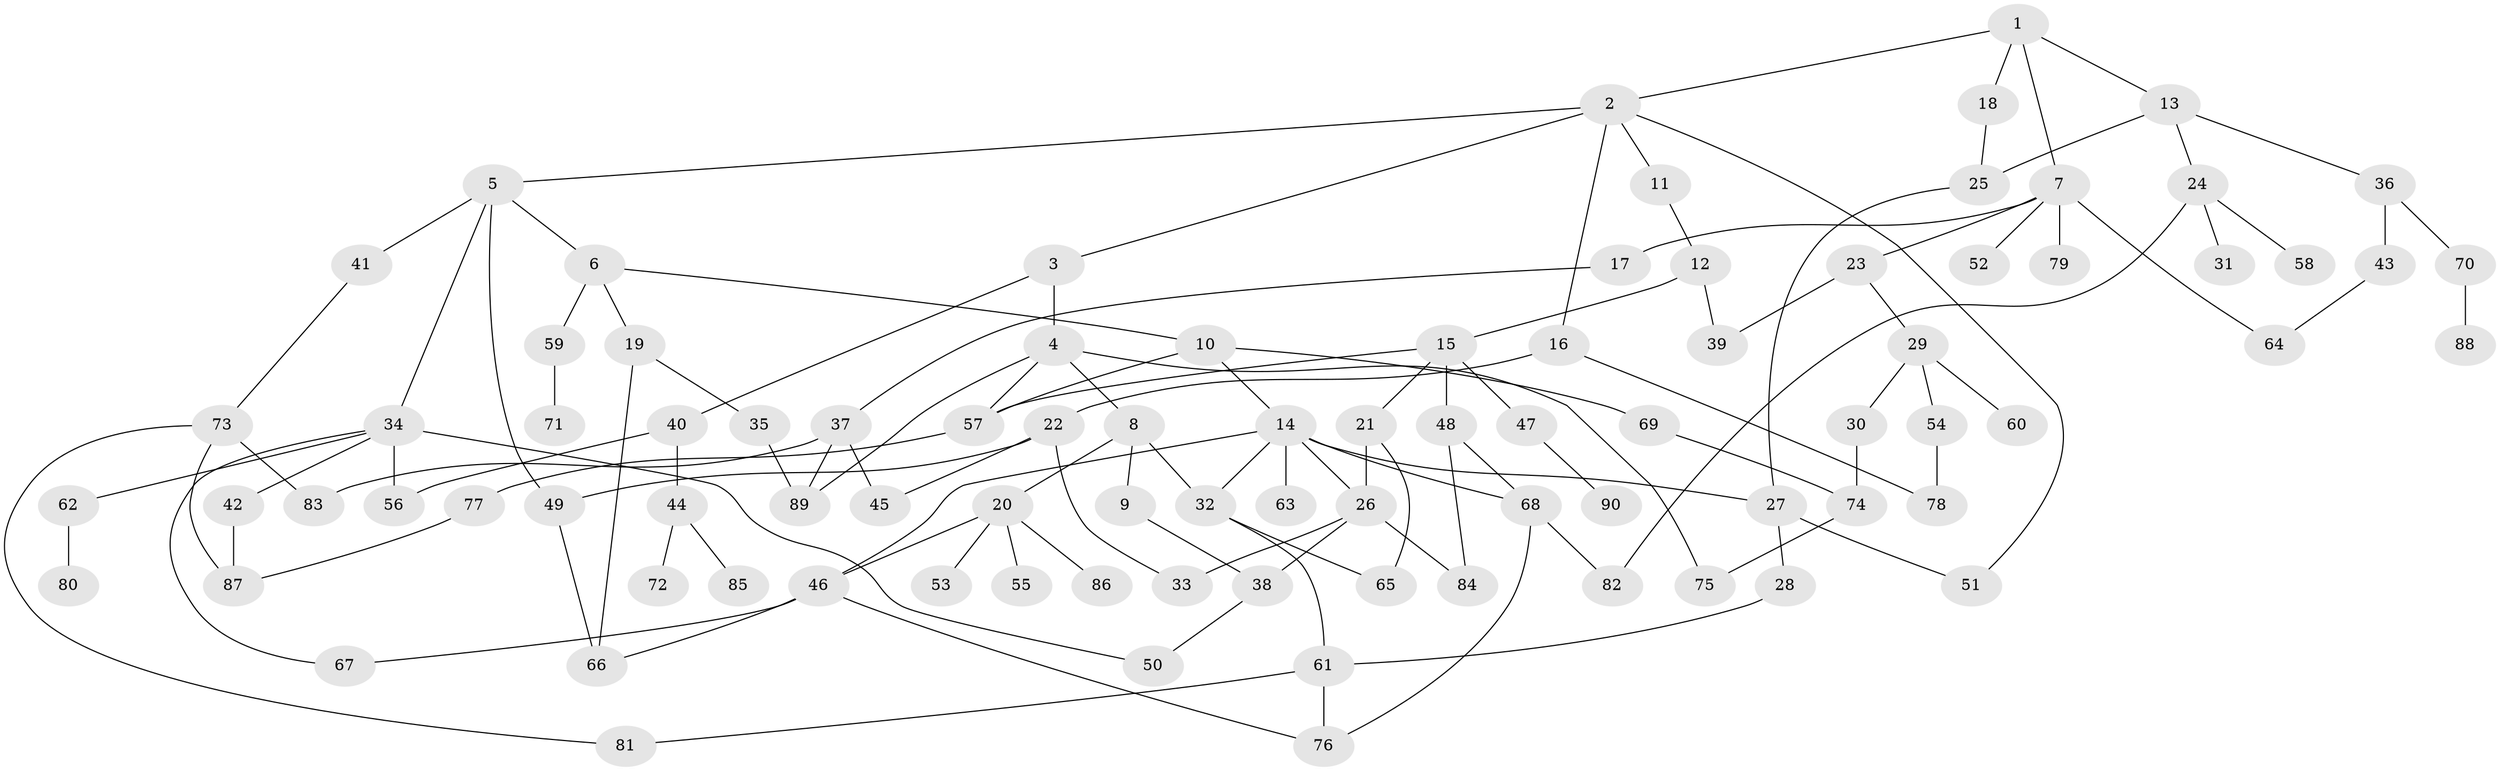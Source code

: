 // original degree distribution, {5: 0.1111111111111111, 6: 0.015873015873015872, 3: 0.19047619047619047, 7: 0.015873015873015872, 4: 0.07142857142857142, 2: 0.2698412698412698, 1: 0.31746031746031744, 8: 0.007936507936507936}
// Generated by graph-tools (version 1.1) at 2025/48/03/04/25 22:48:45]
// undirected, 90 vertices, 124 edges
graph export_dot {
  node [color=gray90,style=filled];
  1;
  2;
  3;
  4;
  5;
  6;
  7;
  8;
  9;
  10;
  11;
  12;
  13;
  14;
  15;
  16;
  17;
  18;
  19;
  20;
  21;
  22;
  23;
  24;
  25;
  26;
  27;
  28;
  29;
  30;
  31;
  32;
  33;
  34;
  35;
  36;
  37;
  38;
  39;
  40;
  41;
  42;
  43;
  44;
  45;
  46;
  47;
  48;
  49;
  50;
  51;
  52;
  53;
  54;
  55;
  56;
  57;
  58;
  59;
  60;
  61;
  62;
  63;
  64;
  65;
  66;
  67;
  68;
  69;
  70;
  71;
  72;
  73;
  74;
  75;
  76;
  77;
  78;
  79;
  80;
  81;
  82;
  83;
  84;
  85;
  86;
  87;
  88;
  89;
  90;
  1 -- 2 [weight=1.0];
  1 -- 7 [weight=1.0];
  1 -- 13 [weight=1.0];
  1 -- 18 [weight=1.0];
  2 -- 3 [weight=1.0];
  2 -- 5 [weight=1.0];
  2 -- 11 [weight=1.0];
  2 -- 16 [weight=1.0];
  2 -- 51 [weight=1.0];
  3 -- 4 [weight=1.0];
  3 -- 40 [weight=1.0];
  4 -- 8 [weight=1.0];
  4 -- 57 [weight=1.0];
  4 -- 75 [weight=1.0];
  4 -- 89 [weight=1.0];
  5 -- 6 [weight=1.0];
  5 -- 34 [weight=1.0];
  5 -- 41 [weight=1.0];
  5 -- 49 [weight=1.0];
  6 -- 10 [weight=1.0];
  6 -- 19 [weight=1.0];
  6 -- 59 [weight=1.0];
  7 -- 17 [weight=1.0];
  7 -- 23 [weight=1.0];
  7 -- 52 [weight=1.0];
  7 -- 64 [weight=1.0];
  7 -- 79 [weight=1.0];
  8 -- 9 [weight=1.0];
  8 -- 20 [weight=1.0];
  8 -- 32 [weight=1.0];
  9 -- 38 [weight=1.0];
  10 -- 14 [weight=1.0];
  10 -- 57 [weight=1.0];
  10 -- 69 [weight=1.0];
  11 -- 12 [weight=1.0];
  12 -- 15 [weight=1.0];
  12 -- 39 [weight=1.0];
  13 -- 24 [weight=1.0];
  13 -- 25 [weight=1.0];
  13 -- 36 [weight=1.0];
  14 -- 26 [weight=1.0];
  14 -- 27 [weight=1.0];
  14 -- 32 [weight=1.0];
  14 -- 46 [weight=1.0];
  14 -- 63 [weight=1.0];
  14 -- 68 [weight=1.0];
  15 -- 21 [weight=1.0];
  15 -- 47 [weight=1.0];
  15 -- 48 [weight=1.0];
  15 -- 57 [weight=1.0];
  16 -- 22 [weight=1.0];
  16 -- 78 [weight=1.0];
  17 -- 37 [weight=1.0];
  18 -- 25 [weight=1.0];
  19 -- 35 [weight=1.0];
  19 -- 66 [weight=1.0];
  20 -- 46 [weight=1.0];
  20 -- 53 [weight=1.0];
  20 -- 55 [weight=1.0];
  20 -- 86 [weight=1.0];
  21 -- 26 [weight=1.0];
  21 -- 65 [weight=1.0];
  22 -- 33 [weight=1.0];
  22 -- 45 [weight=1.0];
  22 -- 49 [weight=1.0];
  23 -- 29 [weight=1.0];
  23 -- 39 [weight=1.0];
  24 -- 31 [weight=1.0];
  24 -- 58 [weight=1.0];
  24 -- 82 [weight=1.0];
  25 -- 27 [weight=1.0];
  26 -- 33 [weight=1.0];
  26 -- 38 [weight=1.0];
  26 -- 84 [weight=1.0];
  27 -- 28 [weight=1.0];
  27 -- 51 [weight=1.0];
  28 -- 61 [weight=1.0];
  29 -- 30 [weight=1.0];
  29 -- 54 [weight=1.0];
  29 -- 60 [weight=1.0];
  30 -- 74 [weight=1.0];
  32 -- 61 [weight=1.0];
  32 -- 65 [weight=1.0];
  34 -- 42 [weight=1.0];
  34 -- 50 [weight=1.0];
  34 -- 56 [weight=1.0];
  34 -- 62 [weight=1.0];
  34 -- 67 [weight=1.0];
  35 -- 89 [weight=1.0];
  36 -- 43 [weight=1.0];
  36 -- 70 [weight=1.0];
  37 -- 45 [weight=1.0];
  37 -- 83 [weight=1.0];
  37 -- 89 [weight=1.0];
  38 -- 50 [weight=1.0];
  40 -- 44 [weight=1.0];
  40 -- 56 [weight=1.0];
  41 -- 73 [weight=1.0];
  42 -- 87 [weight=1.0];
  43 -- 64 [weight=1.0];
  44 -- 72 [weight=1.0];
  44 -- 85 [weight=1.0];
  46 -- 66 [weight=1.0];
  46 -- 67 [weight=1.0];
  46 -- 76 [weight=1.0];
  47 -- 90 [weight=1.0];
  48 -- 68 [weight=1.0];
  48 -- 84 [weight=1.0];
  49 -- 66 [weight=1.0];
  54 -- 78 [weight=1.0];
  57 -- 77 [weight=1.0];
  59 -- 71 [weight=1.0];
  61 -- 76 [weight=1.0];
  61 -- 81 [weight=1.0];
  62 -- 80 [weight=1.0];
  68 -- 76 [weight=1.0];
  68 -- 82 [weight=1.0];
  69 -- 74 [weight=1.0];
  70 -- 88 [weight=1.0];
  73 -- 81 [weight=1.0];
  73 -- 83 [weight=1.0];
  73 -- 87 [weight=1.0];
  74 -- 75 [weight=1.0];
  77 -- 87 [weight=1.0];
}
